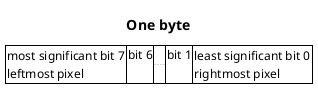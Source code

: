 @startuml bitmap_data_onebyte
salt
title One byte
{#
 { most significant bit 7
 leftmost pixel } | bit 6 | ... | bit 1 | { least significant bit 0
 rightmost pixel }
}
@enduml

@startuml bitmap_data_onescene
salt
title One scene
{#
 byte 0 == 8 pixel | byte 11 == 8 pixel | byte 22 == 8 pixel | ...
 byte 1 ...        | byte 12 ...        | byte 23 ...        | ...
 byte 2 ...        | byte 13 ...        | byte 24 ...        | ...
 byte 3 ...        | byte 14 ...        | byte 25 ...        | ...
 byte 4 ...        | byte 15 ...        | byte 26 ...        | ...
 byte 5 ...        | byte 16 ...        | byte 27 ...        | ...
 byte 6 ...        | byte 17 ...        | byte 28 ...        | ...
 byte 7 ...        | byte 18 ...        | byte 29 ...        | ...
 byte 8 ...        | byte 19 ...        | byte 30 ...        | ...
 byte 9 ...        | byte 20 ...        | byte 31 ...        | ...
 byte 10 ...       | byte 21 ...        | byte 32 ...        | ...
}
@enduml

@startuml  bitmap_data_all
salt
title Complete bitmap data
{#
 scene 0 == x bytes | ... | scene n == z bytes
}
@enduml
